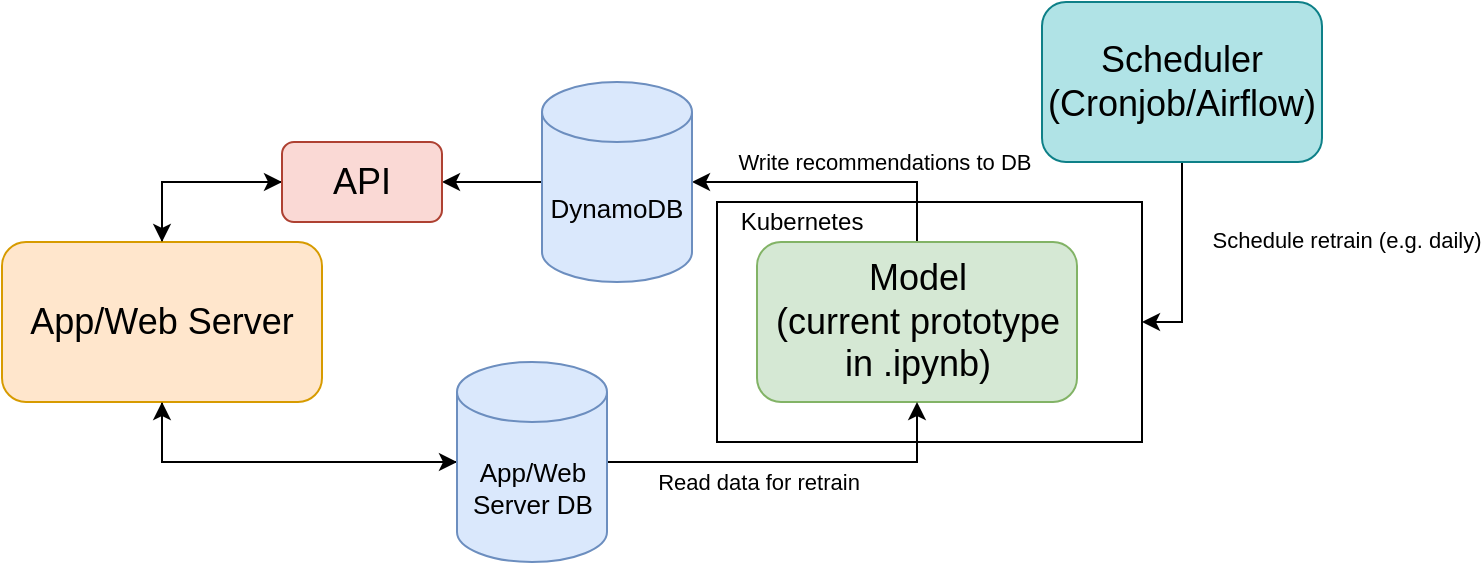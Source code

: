 <mxfile version="14.6.13" type="device"><diagram id="qL7sQmRcmqervQYTZxTp" name="Page-1"><mxGraphModel dx="1718" dy="935" grid="1" gridSize="10" guides="1" tooltips="1" connect="1" arrows="1" fold="1" page="1" pageScale="1" pageWidth="827" pageHeight="1169" math="0" shadow="0"><root><mxCell id="0"/><mxCell id="1" parent="0"/><mxCell id="f4FDVCPQsrfo-GpuoGmu-6" style="edgeStyle=orthogonalEdgeStyle;rounded=0;orthogonalLoop=1;jettySize=auto;html=1;entryX=1;entryY=0.5;entryDx=0;entryDy=0;entryPerimeter=0;" edge="1" parent="1" source="f4FDVCPQsrfo-GpuoGmu-1" target="f4FDVCPQsrfo-GpuoGmu-15"><mxGeometry relative="1" as="geometry"><mxPoint x="480" y="360" as="targetPoint"/><Array as="points"><mxPoint x="618" y="360"/></Array></mxGeometry></mxCell><mxCell id="f4FDVCPQsrfo-GpuoGmu-26" value="Write recommendations to DB" style="edgeLabel;html=1;align=center;verticalAlign=middle;resizable=0;points=[];" vertex="1" connectable="0" parent="f4FDVCPQsrfo-GpuoGmu-6"><mxGeometry x="-0.031" y="-2" relative="1" as="geometry"><mxPoint x="22" y="-8" as="offset"/></mxGeometry></mxCell><mxCell id="f4FDVCPQsrfo-GpuoGmu-1" value="&lt;font style=&quot;font-size: 18px&quot;&gt;Model&lt;br&gt;(current prototype in .ipynb)&lt;/font&gt;" style="rounded=1;whiteSpace=wrap;html=1;fillColor=#d5e8d4;strokeColor=#82b366;" vertex="1" parent="1"><mxGeometry x="537.5" y="390" width="160" height="80" as="geometry"/></mxCell><mxCell id="f4FDVCPQsrfo-GpuoGmu-17" style="edgeStyle=orthogonalEdgeStyle;rounded=0;orthogonalLoop=1;jettySize=auto;html=1;exitX=0.5;exitY=1;exitDx=0;exitDy=0;" edge="1" parent="1" source="f4FDVCPQsrfo-GpuoGmu-2" target="f4FDVCPQsrfo-GpuoGmu-14"><mxGeometry relative="1" as="geometry"/></mxCell><mxCell id="f4FDVCPQsrfo-GpuoGmu-32" style="edgeStyle=orthogonalEdgeStyle;rounded=0;orthogonalLoop=1;jettySize=auto;html=1;entryX=0;entryY=0.5;entryDx=0;entryDy=0;fontSize=13;" edge="1" parent="1" source="f4FDVCPQsrfo-GpuoGmu-2" target="f4FDVCPQsrfo-GpuoGmu-29"><mxGeometry relative="1" as="geometry"/></mxCell><mxCell id="f4FDVCPQsrfo-GpuoGmu-2" value="&lt;span style=&quot;font-size: 18px&quot;&gt;App/Web Server&lt;/span&gt;" style="rounded=1;whiteSpace=wrap;html=1;fillColor=#ffe6cc;strokeColor=#d79b00;" vertex="1" parent="1"><mxGeometry x="160" y="390" width="160" height="80" as="geometry"/></mxCell><mxCell id="f4FDVCPQsrfo-GpuoGmu-10" value="" style="group" vertex="1" connectable="0" parent="1"><mxGeometry x="530" y="380" width="200" height="110" as="geometry"/></mxCell><mxCell id="f4FDVCPQsrfo-GpuoGmu-8" value="" style="rounded=0;whiteSpace=wrap;html=1;fillColor=none;" vertex="1" parent="f4FDVCPQsrfo-GpuoGmu-10"><mxGeometry x="-12.5" y="-10" width="212.5" height="120" as="geometry"/></mxCell><mxCell id="f4FDVCPQsrfo-GpuoGmu-9" value="Kubernetes" style="text;html=1;strokeColor=none;fillColor=none;align=center;verticalAlign=middle;whiteSpace=wrap;rounded=0;" vertex="1" parent="f4FDVCPQsrfo-GpuoGmu-10"><mxGeometry x="12.717" y="-10" width="33.913" height="20.192" as="geometry"/></mxCell><mxCell id="f4FDVCPQsrfo-GpuoGmu-12" style="edgeStyle=orthogonalEdgeStyle;rounded=0;orthogonalLoop=1;jettySize=auto;html=1;entryX=1;entryY=0.5;entryDx=0;entryDy=0;" edge="1" parent="1" source="f4FDVCPQsrfo-GpuoGmu-11" target="f4FDVCPQsrfo-GpuoGmu-8"><mxGeometry relative="1" as="geometry"/></mxCell><mxCell id="f4FDVCPQsrfo-GpuoGmu-28" value="Schedule retrain (e.g. daily)" style="edgeLabel;html=1;align=center;verticalAlign=middle;resizable=0;points=[];" vertex="1" connectable="0" parent="f4FDVCPQsrfo-GpuoGmu-12"><mxGeometry x="0.575" relative="1" as="geometry"><mxPoint x="82" y="-40" as="offset"/></mxGeometry></mxCell><mxCell id="f4FDVCPQsrfo-GpuoGmu-11" value="&lt;span style=&quot;font-size: 18px&quot;&gt;Scheduler&lt;br&gt;(Cronjob/Airflow)&lt;br&gt;&lt;/span&gt;" style="rounded=1;whiteSpace=wrap;html=1;fillColor=#b0e3e6;strokeColor=#0e8088;" vertex="1" parent="1"><mxGeometry x="680" y="270" width="140" height="80" as="geometry"/></mxCell><mxCell id="f4FDVCPQsrfo-GpuoGmu-21" style="edgeStyle=orthogonalEdgeStyle;rounded=0;orthogonalLoop=1;jettySize=auto;html=1;entryX=0.5;entryY=1;entryDx=0;entryDy=0;" edge="1" parent="1" source="f4FDVCPQsrfo-GpuoGmu-14" target="f4FDVCPQsrfo-GpuoGmu-1"><mxGeometry relative="1" as="geometry"/></mxCell><mxCell id="f4FDVCPQsrfo-GpuoGmu-25" value="Read data for retrain" style="edgeLabel;html=1;align=center;verticalAlign=middle;resizable=0;points=[];" vertex="1" connectable="0" parent="f4FDVCPQsrfo-GpuoGmu-21"><mxGeometry x="-0.069" relative="1" as="geometry"><mxPoint x="-11" y="10" as="offset"/></mxGeometry></mxCell><mxCell id="f4FDVCPQsrfo-GpuoGmu-22" style="edgeStyle=orthogonalEdgeStyle;rounded=0;orthogonalLoop=1;jettySize=auto;html=1;entryX=0.5;entryY=1;entryDx=0;entryDy=0;" edge="1" parent="1" source="f4FDVCPQsrfo-GpuoGmu-14" target="f4FDVCPQsrfo-GpuoGmu-2"><mxGeometry relative="1" as="geometry"/></mxCell><mxCell id="f4FDVCPQsrfo-GpuoGmu-14" value="App/Web Server DB" style="shape=cylinder3;whiteSpace=wrap;html=1;boundedLbl=1;backgroundOutline=1;size=15;fillColor=#dae8fc;strokeColor=#6c8ebf;fontSize=13;" vertex="1" parent="1"><mxGeometry x="387.5" y="450" width="75" height="100" as="geometry"/></mxCell><mxCell id="f4FDVCPQsrfo-GpuoGmu-30" style="edgeStyle=orthogonalEdgeStyle;rounded=0;orthogonalLoop=1;jettySize=auto;html=1;fontSize=13;" edge="1" parent="1" source="f4FDVCPQsrfo-GpuoGmu-15" target="f4FDVCPQsrfo-GpuoGmu-29"><mxGeometry relative="1" as="geometry"/></mxCell><mxCell id="f4FDVCPQsrfo-GpuoGmu-15" value="DynamoDB" style="shape=cylinder3;whiteSpace=wrap;html=1;boundedLbl=1;backgroundOutline=1;size=15;fillColor=#dae8fc;strokeColor=#6c8ebf;fontSize=13;" vertex="1" parent="1"><mxGeometry x="430" y="310" width="75" height="100" as="geometry"/></mxCell><mxCell id="f4FDVCPQsrfo-GpuoGmu-31" style="edgeStyle=orthogonalEdgeStyle;rounded=0;orthogonalLoop=1;jettySize=auto;html=1;entryX=0.5;entryY=0;entryDx=0;entryDy=0;fontSize=13;exitX=0;exitY=0.5;exitDx=0;exitDy=0;" edge="1" parent="1" source="f4FDVCPQsrfo-GpuoGmu-29" target="f4FDVCPQsrfo-GpuoGmu-2"><mxGeometry relative="1" as="geometry"/></mxCell><mxCell id="f4FDVCPQsrfo-GpuoGmu-29" value="&lt;span style=&quot;font-size: 18px&quot;&gt;API&lt;br&gt;&lt;/span&gt;" style="rounded=1;whiteSpace=wrap;html=1;fillColor=#fad9d5;strokeColor=#ae4132;" vertex="1" parent="1"><mxGeometry x="300" y="340" width="80" height="40" as="geometry"/></mxCell></root></mxGraphModel></diagram></mxfile>